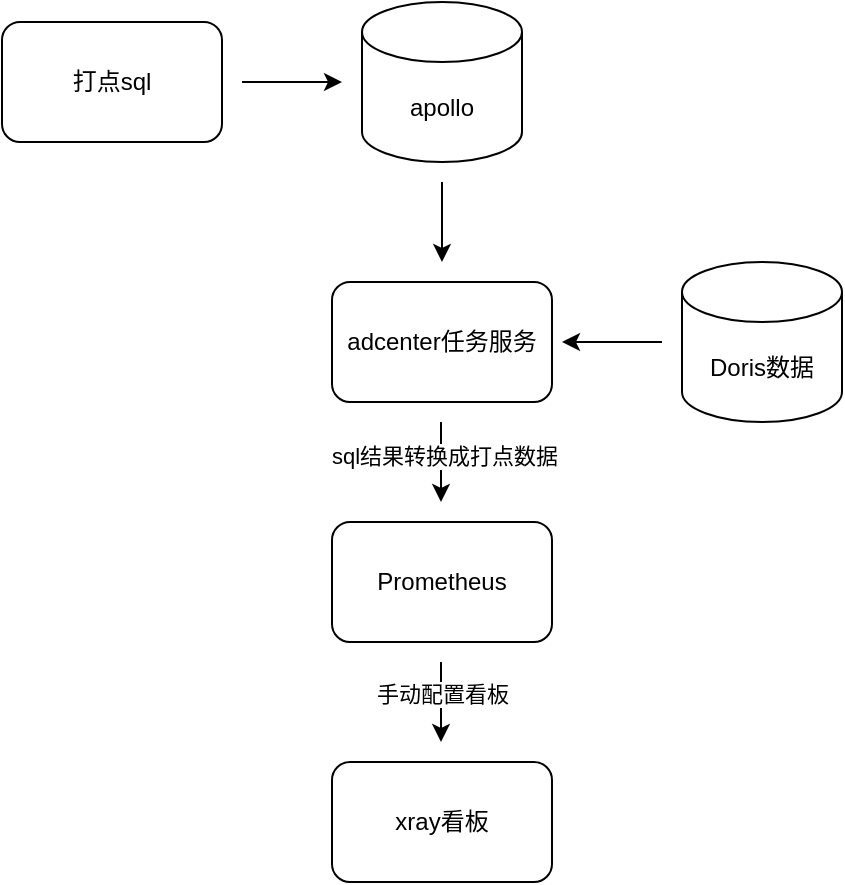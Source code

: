 <mxfile version="24.7.6">
  <diagram name="第 1 页" id="yI1Kvu23MIjI5fnafOQH">
    <mxGraphModel dx="1026" dy="684" grid="1" gridSize="10" guides="1" tooltips="1" connect="1" arrows="1" fold="1" page="1" pageScale="1" pageWidth="827" pageHeight="1169" math="0" shadow="0">
      <root>
        <mxCell id="0" />
        <mxCell id="1" parent="0" />
        <mxCell id="wpR1VLLlO4Dwa5QESq0E-1" value="apollo" style="shape=cylinder3;whiteSpace=wrap;html=1;boundedLbl=1;backgroundOutline=1;size=15;" vertex="1" parent="1">
          <mxGeometry x="280" y="110" width="80" height="80" as="geometry" />
        </mxCell>
        <mxCell id="wpR1VLLlO4Dwa5QESq0E-2" value="Doris数据" style="shape=cylinder3;whiteSpace=wrap;html=1;boundedLbl=1;backgroundOutline=1;size=15;" vertex="1" parent="1">
          <mxGeometry x="440" y="240" width="80" height="80" as="geometry" />
        </mxCell>
        <mxCell id="wpR1VLLlO4Dwa5QESq0E-3" value="adcenter任务服务" style="rounded=1;whiteSpace=wrap;html=1;" vertex="1" parent="1">
          <mxGeometry x="265" y="250" width="110" height="60" as="geometry" />
        </mxCell>
        <mxCell id="wpR1VLLlO4Dwa5QESq0E-8" value="&lt;p data-slate-node=&quot;element&quot;&gt;&lt;span data-xhs-node-propsau=&quot;&amp;quot;500002564&amp;quot;&quot;&gt;Prometheus&lt;/span&gt;&lt;/p&gt;" style="rounded=1;whiteSpace=wrap;html=1;" vertex="1" parent="1">
          <mxGeometry x="265" y="370" width="110" height="60" as="geometry" />
        </mxCell>
        <mxCell id="wpR1VLLlO4Dwa5QESq0E-9" value="&lt;p data-slate-node=&quot;element&quot;&gt;&lt;span data-xhs-node-propsau=&quot;&amp;quot;500002564&amp;quot;&quot;&gt;xray看板&lt;/span&gt;&lt;/p&gt;" style="rounded=1;whiteSpace=wrap;html=1;" vertex="1" parent="1">
          <mxGeometry x="265" y="490" width="110" height="60" as="geometry" />
        </mxCell>
        <mxCell id="wpR1VLLlO4Dwa5QESq0E-10" value="" style="endArrow=classic;html=1;rounded=0;" edge="1" parent="1">
          <mxGeometry width="50" height="50" relative="1" as="geometry">
            <mxPoint x="430" y="280" as="sourcePoint" />
            <mxPoint x="380" y="280" as="targetPoint" />
          </mxGeometry>
        </mxCell>
        <mxCell id="wpR1VLLlO4Dwa5QESq0E-11" value="" style="endArrow=classic;html=1;rounded=0;" edge="1" parent="1">
          <mxGeometry width="50" height="50" relative="1" as="geometry">
            <mxPoint x="320" y="200" as="sourcePoint" />
            <mxPoint x="320" y="240" as="targetPoint" />
          </mxGeometry>
        </mxCell>
        <mxCell id="wpR1VLLlO4Dwa5QESq0E-12" value="" style="endArrow=classic;html=1;rounded=0;" edge="1" parent="1">
          <mxGeometry width="50" height="50" relative="1" as="geometry">
            <mxPoint x="319.5" y="320" as="sourcePoint" />
            <mxPoint x="319.5" y="360" as="targetPoint" />
          </mxGeometry>
        </mxCell>
        <mxCell id="wpR1VLLlO4Dwa5QESq0E-19" value="sql结果转换成打点数据" style="edgeLabel;html=1;align=center;verticalAlign=middle;resizable=0;points=[];" vertex="1" connectable="0" parent="wpR1VLLlO4Dwa5QESq0E-12">
          <mxGeometry x="-0.15" relative="1" as="geometry">
            <mxPoint x="1" as="offset" />
          </mxGeometry>
        </mxCell>
        <mxCell id="wpR1VLLlO4Dwa5QESq0E-17" value="打点sql" style="rounded=1;whiteSpace=wrap;html=1;" vertex="1" parent="1">
          <mxGeometry x="100" y="120" width="110" height="60" as="geometry" />
        </mxCell>
        <mxCell id="wpR1VLLlO4Dwa5QESq0E-18" value="" style="endArrow=classic;html=1;rounded=0;" edge="1" parent="1">
          <mxGeometry width="50" height="50" relative="1" as="geometry">
            <mxPoint x="220" y="150" as="sourcePoint" />
            <mxPoint x="270" y="150" as="targetPoint" />
          </mxGeometry>
        </mxCell>
        <mxCell id="wpR1VLLlO4Dwa5QESq0E-20" value="" style="endArrow=classic;html=1;rounded=0;" edge="1" parent="1">
          <mxGeometry width="50" height="50" relative="1" as="geometry">
            <mxPoint x="319.5" y="440" as="sourcePoint" />
            <mxPoint x="319.5" y="480" as="targetPoint" />
          </mxGeometry>
        </mxCell>
        <mxCell id="wpR1VLLlO4Dwa5QESq0E-21" value="手动配置看板" style="edgeLabel;html=1;align=center;verticalAlign=middle;resizable=0;points=[];" vertex="1" connectable="0" parent="wpR1VLLlO4Dwa5QESq0E-20">
          <mxGeometry x="-0.2" relative="1" as="geometry">
            <mxPoint as="offset" />
          </mxGeometry>
        </mxCell>
      </root>
    </mxGraphModel>
  </diagram>
</mxfile>
